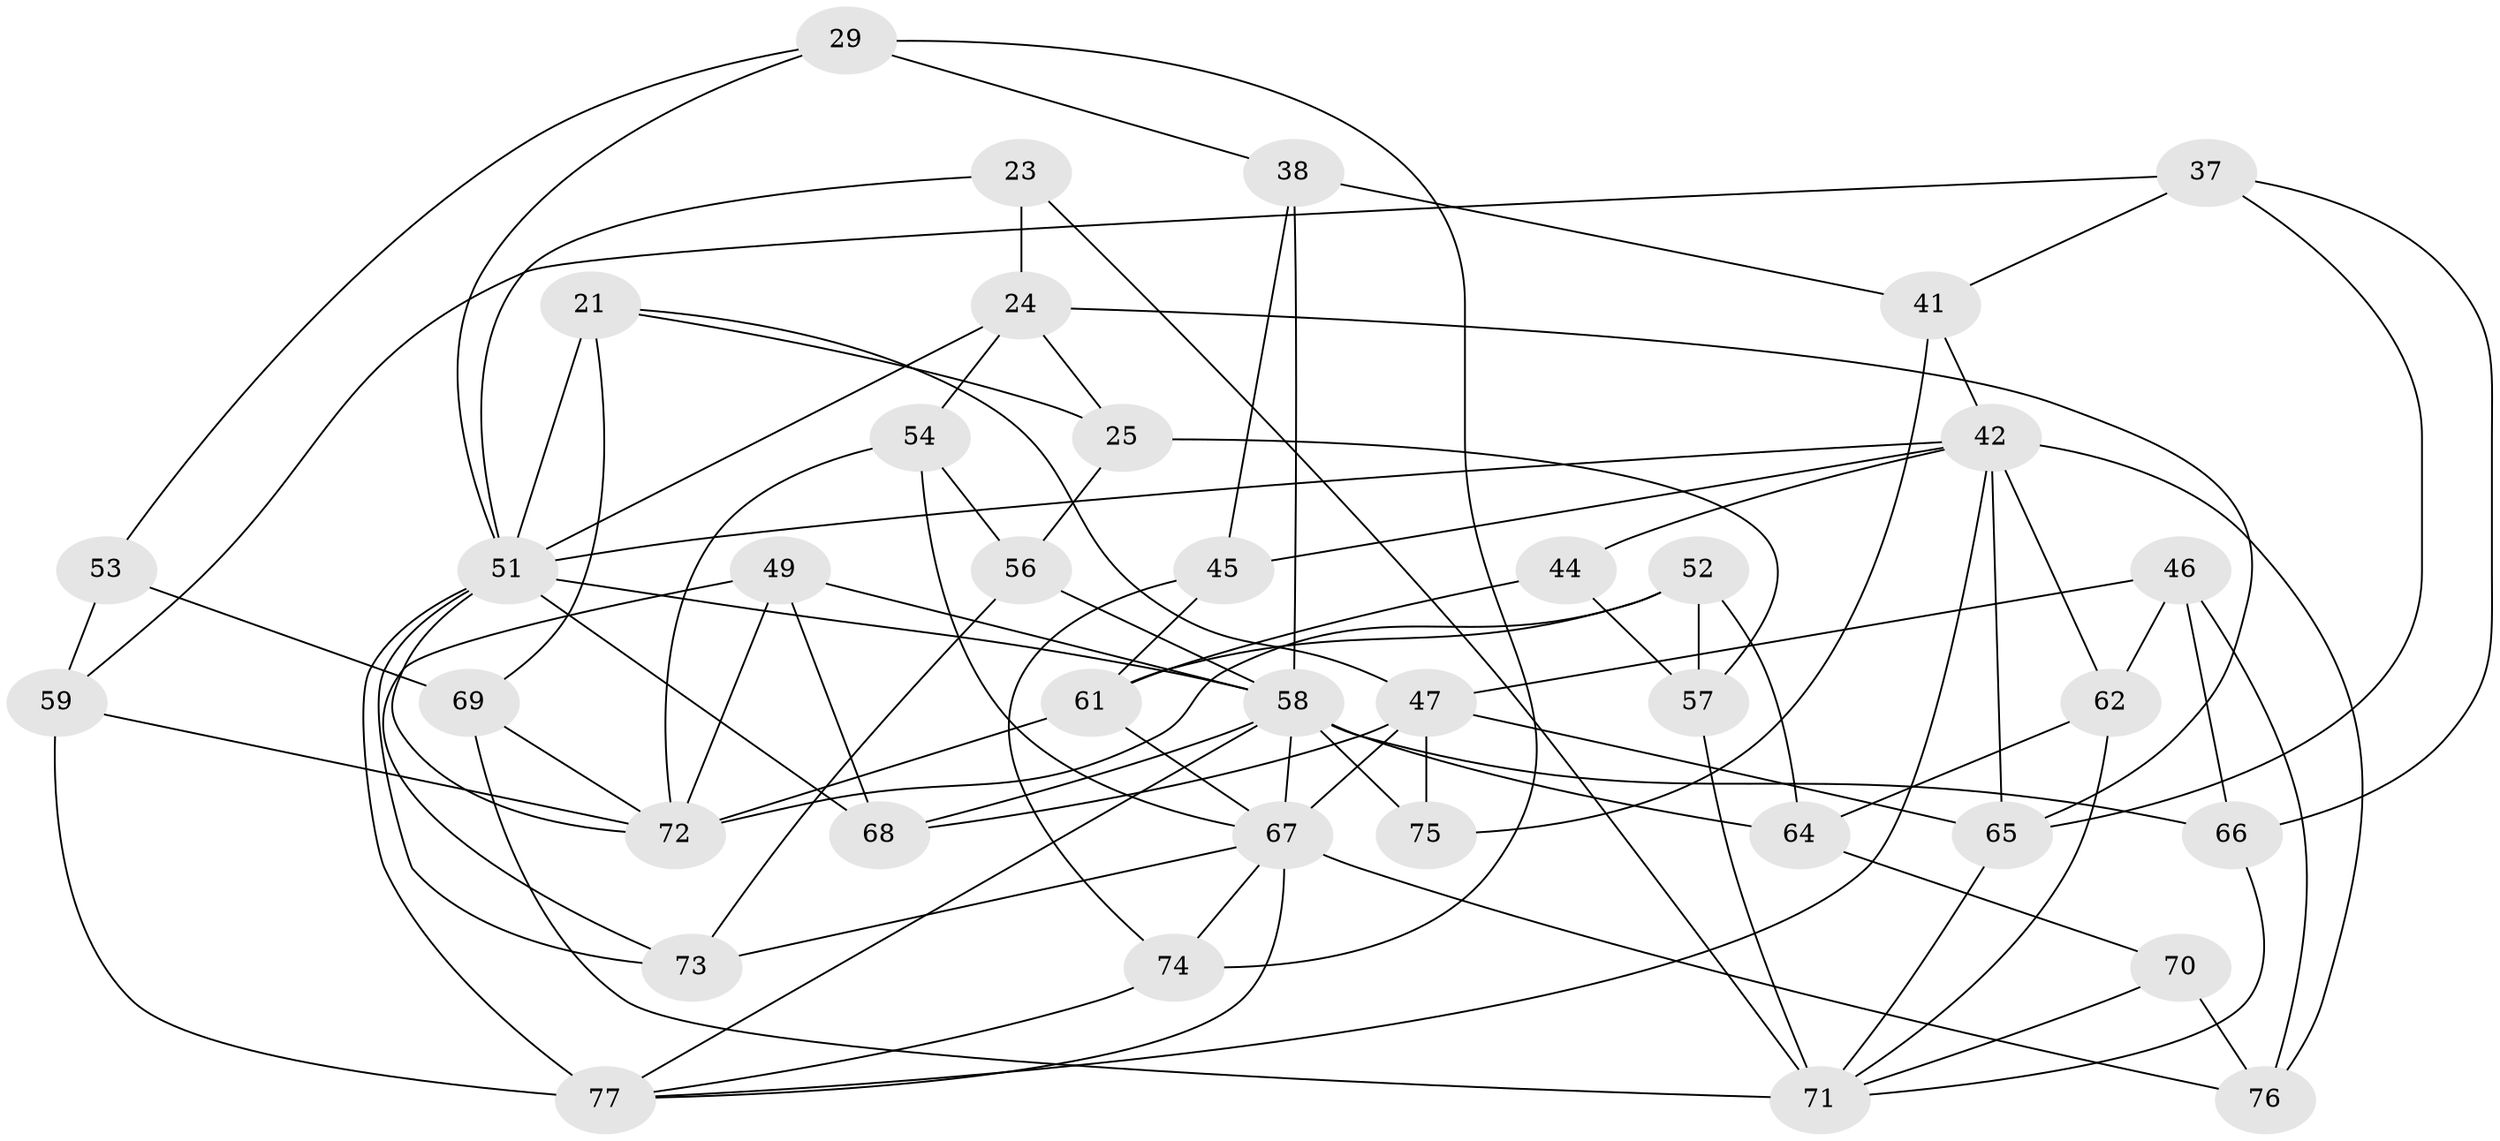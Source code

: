 // original degree distribution, {4: 1.0}
// Generated by graph-tools (version 1.1) at 2025/01/03/04/25 22:01:55]
// undirected, 38 vertices, 90 edges
graph export_dot {
graph [start="1"]
  node [color=gray90,style=filled];
  21 [super="+17"];
  23;
  24 [super="+5"];
  25;
  29;
  37;
  38;
  41;
  42 [super="+22+16"];
  44;
  45;
  46;
  47 [super="+43"];
  49 [super="+32"];
  51 [super="+36+35"];
  52;
  53;
  54 [super="+40"];
  56 [super="+20"];
  57 [super="+9"];
  58 [super="+3+15+48"];
  59 [super="+18"];
  61 [super="+39"];
  62;
  64;
  65 [super="+63"];
  66;
  67 [super="+31+30+55"];
  68 [super="+33+60"];
  69;
  70;
  71 [super="+19"];
  72 [super="+1+12"];
  73;
  74;
  75;
  76 [super="+7"];
  77 [super="+50"];
  21 -- 25;
  21 -- 51 [weight=3];
  21 -- 69;
  21 -- 47;
  23 -- 24 [weight=2];
  23 -- 51;
  23 -- 71;
  24 -- 65;
  24 -- 25;
  24 -- 54;
  24 -- 51;
  25 -- 56;
  25 -- 57;
  29 -- 38;
  29 -- 53;
  29 -- 74;
  29 -- 51;
  37 -- 66;
  37 -- 65;
  37 -- 41;
  37 -- 59;
  38 -- 41;
  38 -- 45;
  38 -- 58;
  41 -- 75;
  41 -- 42;
  42 -- 44;
  42 -- 76 [weight=2];
  42 -- 51;
  42 -- 45;
  42 -- 65 [weight=2];
  42 -- 77;
  42 -- 62;
  44 -- 57 [weight=2];
  44 -- 61;
  45 -- 74;
  45 -- 61;
  46 -- 66;
  46 -- 76;
  46 -- 47;
  46 -- 62;
  47 -- 68 [weight=3];
  47 -- 75 [weight=2];
  47 -- 65;
  47 -- 67 [weight=2];
  49 -- 73;
  49 -- 72 [weight=2];
  49 -- 68 [weight=2];
  49 -- 58;
  51 -- 68 [weight=2];
  51 -- 73;
  51 -- 58;
  51 -- 72;
  51 -- 77 [weight=2];
  52 -- 72;
  52 -- 64;
  52 -- 57;
  52 -- 61;
  53 -- 69;
  53 -- 59 [weight=2];
  54 -- 56 [weight=2];
  54 -- 72;
  54 -- 67 [weight=2];
  56 -- 58 [weight=2];
  56 -- 73;
  57 -- 71 [weight=2];
  58 -- 75;
  58 -- 67 [weight=4];
  58 -- 64;
  58 -- 66;
  58 -- 68;
  58 -- 77;
  59 -- 72;
  59 -- 77 [weight=2];
  61 -- 72;
  61 -- 67 [weight=2];
  62 -- 64;
  62 -- 71;
  64 -- 70;
  65 -- 71;
  66 -- 71;
  67 -- 77;
  67 -- 76;
  67 -- 74;
  67 -- 73;
  69 -- 71;
  69 -- 72;
  70 -- 76 [weight=2];
  70 -- 71;
  74 -- 77;
}
